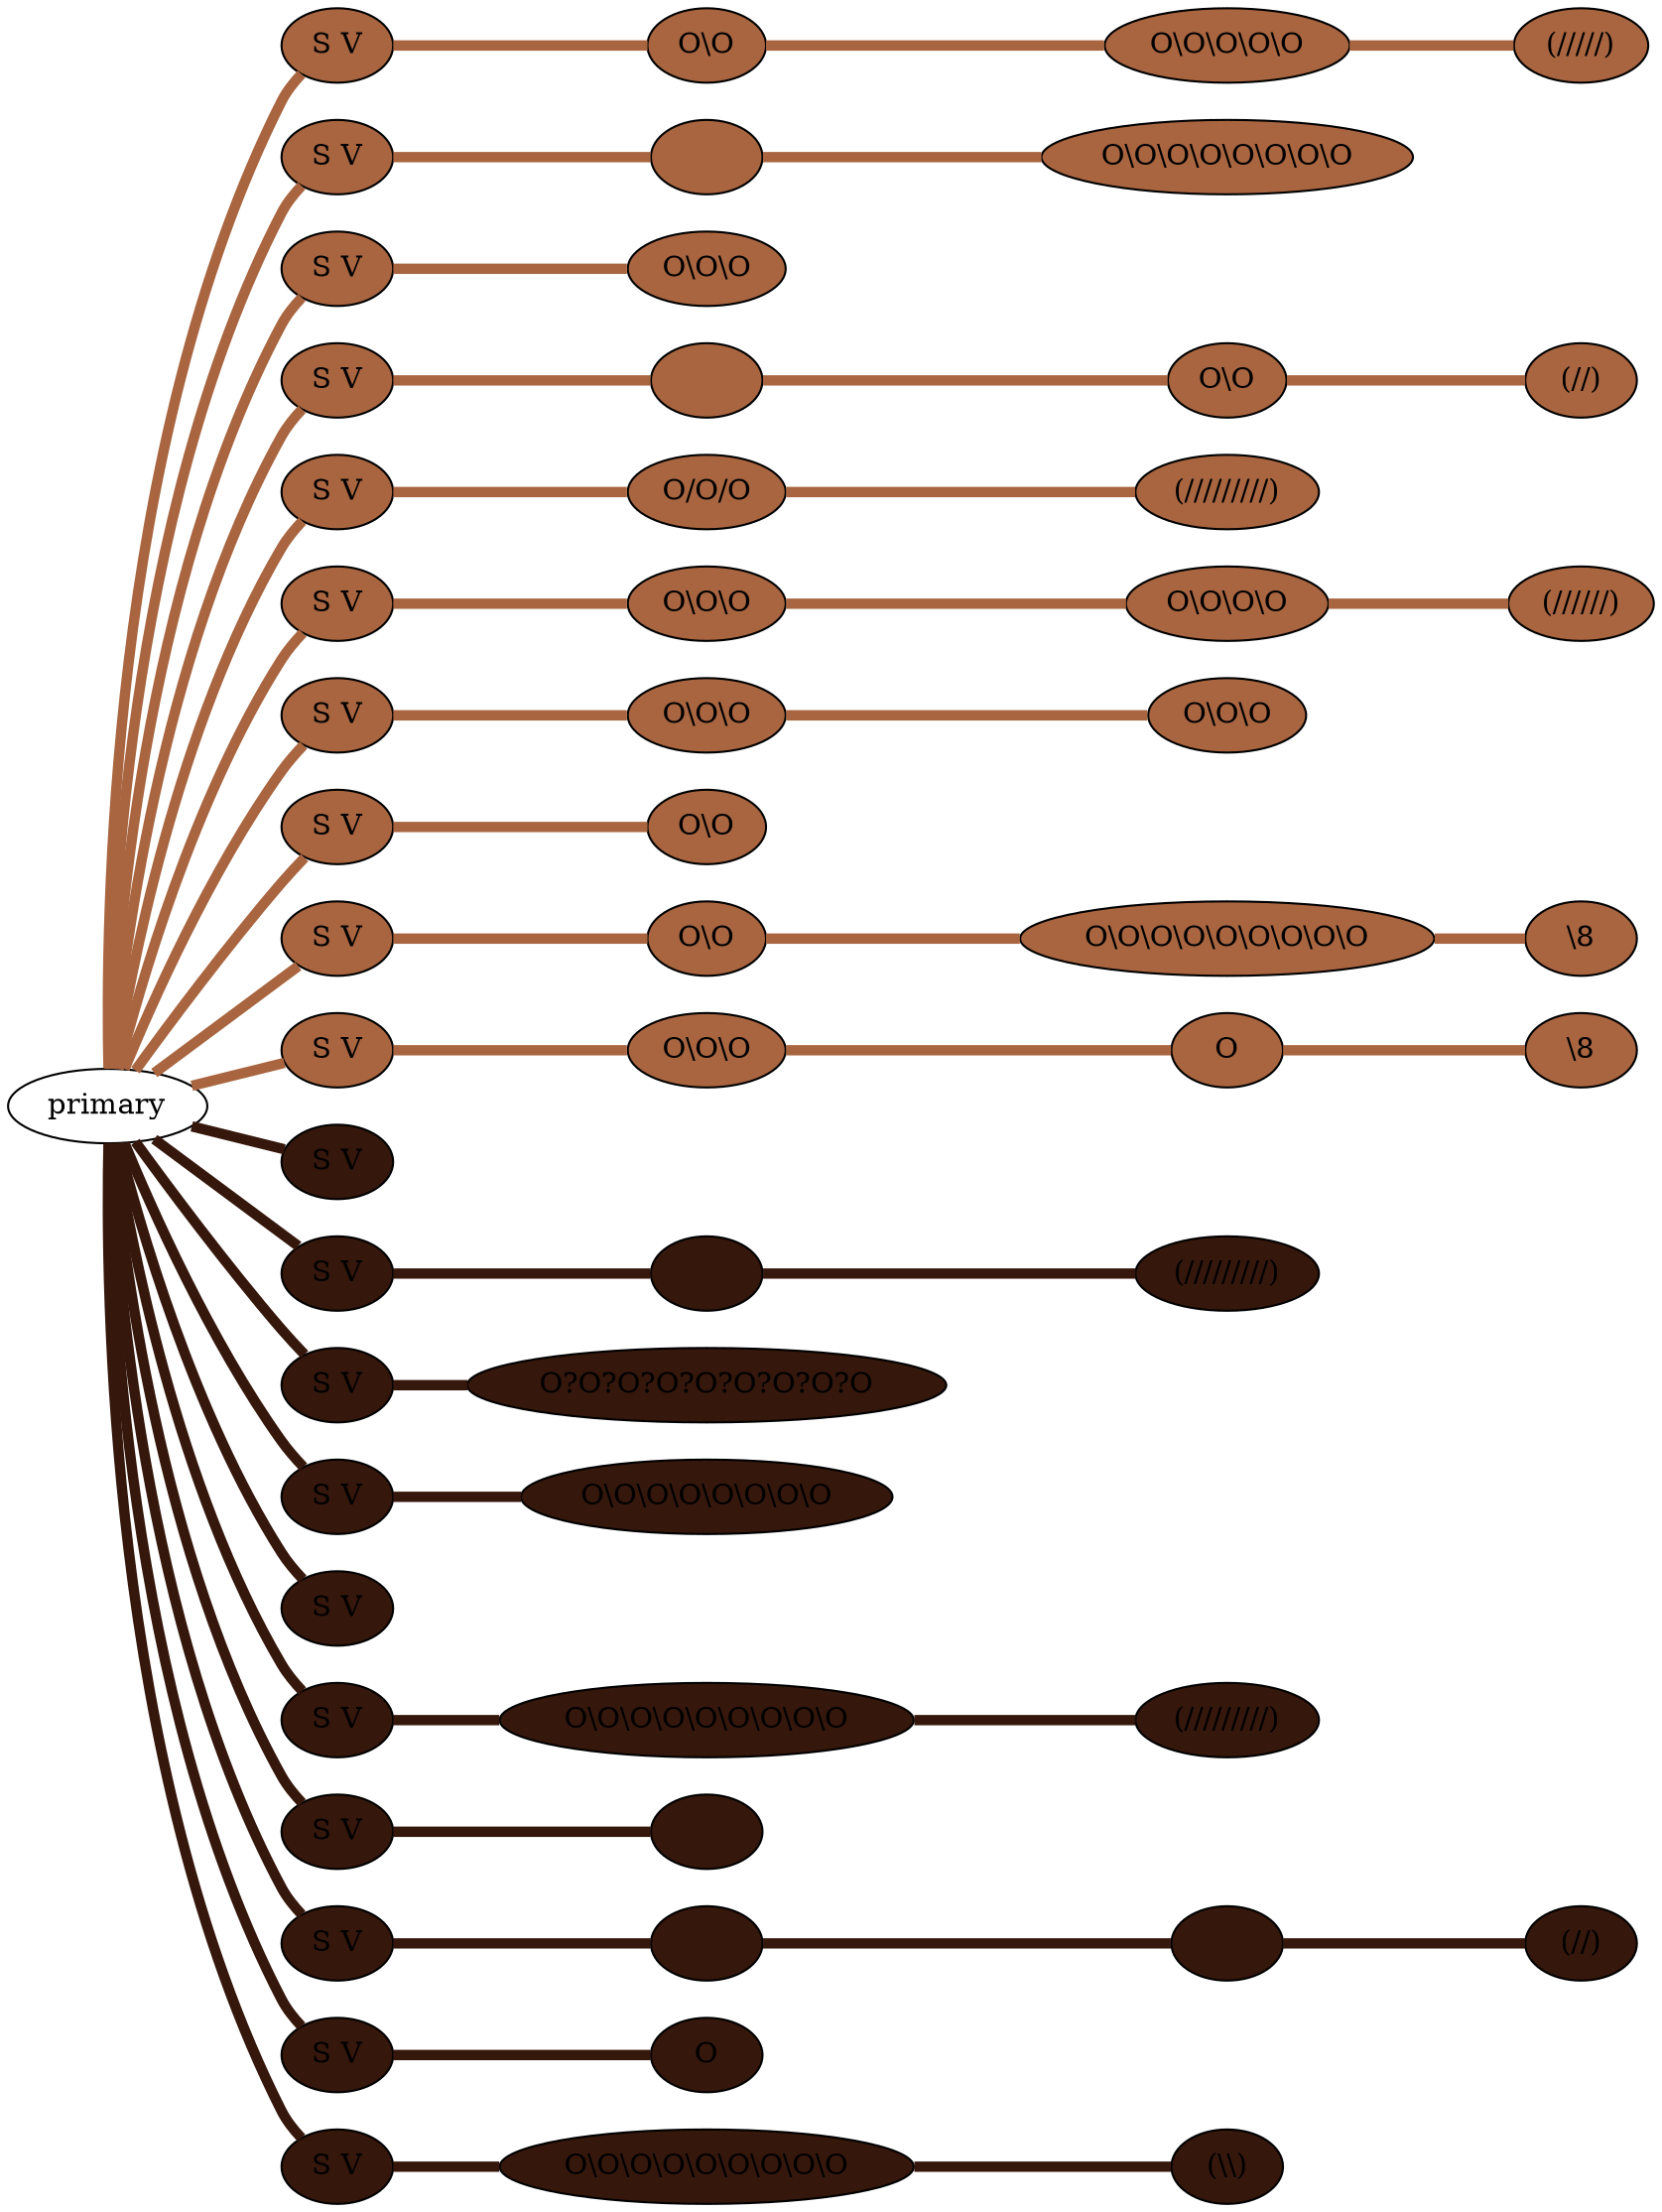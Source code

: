 graph {
 graph [rankdir=LR]
"1" [qtype="pendant_node", pendant_colors="#A86540", pendant_ply="S", pendant_attach="V", pendant_length="31", label="S V", style=filled, fillcolor="#A86540"]
"primary" -- "1" [qtype="pendant_link",penwidth=5,color="#A86540"]
"1:0" [qtype="knot_node", knot_value="2", knot_type="S", knot_position="3.5", knot_spin="Z", label="O\\O", style=filled, fillcolor="#A86540"]
"1" -- "1:0" [qtype="knot_link",penwidth=5,color="#A86540"]
"1:1" [qtype="knot_node", knot_value="5", knot_type="S", knot_position="10.0", knot_spin="Z", label="O\\O\\O\\O\\O", style=filled, fillcolor="#A86540"]
"1:0" -- "1:1" [qtype="knot_link",penwidth=5,color="#A86540"]
"1:2" [qtype="knot_node", knot_value="5", knot_type="L", knot_position="18.0", knot_spin="S", label="(/////)", style=filled, fillcolor="#A86540"]
"1:1" -- "1:2" [qtype="knot_link",penwidth=5,color="#A86540"]
"2" [qtype="pendant_node", pendant_colors="#A86540", pendant_ply="S", pendant_attach="V", pendant_length="11", label="S V", style=filled, fillcolor="#A86540"]
"primary" -- "2" [qtype="pendant_link",penwidth=5,color="#A86540"]
"2:0" [qtype="knot_node", knot_value="1", knot_type="URNS?L", knot_position="0", knot_spin="Z", label="", style=filled, fillcolor="#A86540"]
"2" -- "2:0" [qtype="knot_link",penwidth=5,color="#A86540"]
"2:1" [qtype="knot_node", knot_value="8", knot_type="S", knot_position="9.5", knot_spin="Z", label="O\\O\\O\\O\\O\\O\\O\\O", style=filled, fillcolor="#A86540"]
"2:0" -- "2:1" [qtype="knot_link",penwidth=5,color="#A86540"]
"3" [qtype="pendant_node", pendant_colors="#A86540", pendant_ply="S", pendant_attach="V", pendant_length="4", label="S V", style=filled, fillcolor="#A86540"]
"primary" -- "3" [qtype="pendant_link",penwidth=5,color="#A86540"]
"3:0" [qtype="knot_node", knot_value="3", knot_type="S", knot_position="3.5", knot_spin="Z", label="O\\O\\O", style=filled, fillcolor="#A86540"]
"3" -- "3:0" [qtype="knot_link",penwidth=5,color="#A86540"]
"4" [qtype="pendant_node", pendant_colors="#A86540", pendant_ply="S", pendant_attach="V", pendant_length="40", label="S V", style=filled, fillcolor="#A86540"]
"primary" -- "4" [qtype="pendant_link",penwidth=5,color="#A86540"]
"4:0" [qtype="knot_node", knot_value="1", knot_type="URNS?L", knot_position="0", knot_spin="Z", label="", style=filled, fillcolor="#A86540"]
"4" -- "4:0" [qtype="knot_link",penwidth=5,color="#A86540"]
"4:1" [qtype="knot_node", knot_value="2", knot_type="S", knot_position="10.0", knot_spin="Z", label="O\\O", style=filled, fillcolor="#A86540"]
"4:0" -- "4:1" [qtype="knot_link",penwidth=5,color="#A86540"]
"4:2" [qtype="knot_node", knot_value="2", knot_type="L", knot_position="19.5", knot_spin="S", label="(//)", style=filled, fillcolor="#A86540"]
"4:1" -- "4:2" [qtype="knot_link",penwidth=5,color="#A86540"]
"5" [qtype="pendant_node", pendant_colors="#A86540", pendant_ply="S", pendant_attach="V", pendant_length="32", label="S V", style=filled, fillcolor="#A86540"]
"primary" -- "5" [qtype="pendant_link",penwidth=5,color="#A86540"]
"5:0" [qtype="knot_node", knot_value="3", knot_type="S", knot_position="3.5", knot_spin="S", label="O/O/O", style=filled, fillcolor="#A86540"]
"5" -- "5:0" [qtype="knot_link",penwidth=5,color="#A86540"]
"5:1" [qtype="knot_node", knot_value="9", knot_type="L", knot_position="18.0", knot_spin="S", label="(/////////)", style=filled, fillcolor="#A86540"]
"5:0" -- "5:1" [qtype="knot_link",penwidth=5,color="#A86540"]
"6" [qtype="pendant_node", pendant_colors="#A86540", pendant_ply="S", pendant_attach="V", pendant_length="28", label="S V", style=filled, fillcolor="#A86540"]
"primary" -- "6" [qtype="pendant_link",penwidth=5,color="#A86540"]
"6:0" [qtype="knot_node", knot_value="3", knot_type="S", knot_position="4.0", knot_spin="Z", label="O\\O\\O", style=filled, fillcolor="#A86540"]
"6" -- "6:0" [qtype="knot_link",penwidth=5,color="#A86540"]
"6:1" [qtype="knot_node", knot_value="4", knot_type="S", knot_position="9.5", knot_spin="Z", label="O\\O\\O\\O", style=filled, fillcolor="#A86540"]
"6:0" -- "6:1" [qtype="knot_link",penwidth=5,color="#A86540"]
"6:2" [qtype="knot_node", knot_value="6", knot_type="L", knot_position="18.0", knot_spin="S", label="(//////)", style=filled, fillcolor="#A86540"]
"6:1" -- "6:2" [qtype="knot_link",penwidth=5,color="#A86540"]
"7" [qtype="pendant_node", pendant_colors="#A86540", pendant_ply="S", pendant_attach="V", pendant_length="44", label="S V", style=filled, fillcolor="#A86540"]
"primary" -- "7" [qtype="pendant_link",penwidth=5,color="#A86540"]
"7:0" [qtype="knot_node", knot_value="3", knot_type="S", knot_position="4.0", knot_spin="Z", label="O\\O\\O", style=filled, fillcolor="#A86540"]
"7" -- "7:0" [qtype="knot_link",penwidth=5,color="#A86540"]
"7:1" [qtype="knot_node", knot_value="3", knot_type="S", knot_position="10.0", knot_spin="Z", label="O\\O\\O", style=filled, fillcolor="#A86540"]
"7:0" -- "7:1" [qtype="knot_link",penwidth=5,color="#A86540"]
"8" [qtype="pendant_node", pendant_colors="#A86540", pendant_ply="S", pendant_attach="V", pendant_length="4", label="S V", style=filled, fillcolor="#A86540"]
"primary" -- "8" [qtype="pendant_link",penwidth=5,color="#A86540"]
"8:0" [qtype="knot_node", knot_value="2", knot_type="S", knot_position="3.5", knot_spin="Z", label="O\\O", style=filled, fillcolor="#A86540"]
"8" -- "8:0" [qtype="knot_link",penwidth=5,color="#A86540"]
"9" [qtype="pendant_node", pendant_colors="#A86540", pendant_ply="S", pendant_attach="V", pendant_length="35", label="S V", style=filled, fillcolor="#A86540"]
"primary" -- "9" [qtype="pendant_link",penwidth=5,color="#A86540"]
"9:0" [qtype="knot_node", knot_value="2", knot_type="S", knot_position="3.5", knot_spin="Z", label="O\\O", style=filled, fillcolor="#A86540"]
"9" -- "9:0" [qtype="knot_link",penwidth=5,color="#A86540"]
"9:1" [qtype="knot_node", knot_value="9", knot_type="S", knot_position="9.5", knot_spin="Z", label="O\\O\\O\\O\\O\\O\\O\\O\\O", style=filled, fillcolor="#A86540"]
"9:0" -- "9:1" [qtype="knot_link",penwidth=5,color="#A86540"]
"9:2" [qtype="knot_node", knot_value="1", knot_type="E", knot_position="19.5", knot_spin="Z", label="\\8", style=filled, fillcolor="#A86540"]
"9:1" -- "9:2" [qtype="knot_link",penwidth=5,color="#A86540"]
"10" [qtype="pendant_node", pendant_colors="#A86540", pendant_ply="S", pendant_attach="V", pendant_length="38", label="S V", style=filled, fillcolor="#A86540"]
"primary" -- "10" [qtype="pendant_link",penwidth=5,color="#A86540"]
"10:0" [qtype="knot_node", knot_value="3", knot_type="S", knot_position="4.5", knot_spin="Z", label="O\\O\\O", style=filled, fillcolor="#A86540"]
"10" -- "10:0" [qtype="knot_link",penwidth=5,color="#A86540"]
"10:1" [qtype="knot_node", knot_value="1", knot_type="S", knot_position="10.5", knot_spin="Z", label="O", style=filled, fillcolor="#A86540"]
"10:0" -- "10:1" [qtype="knot_link",penwidth=5,color="#A86540"]
"10:2" [qtype="knot_node", knot_value="1", knot_type="E", knot_position="19.0", knot_spin="Z", label="\\8", style=filled, fillcolor="#A86540"]
"10:1" -- "10:2" [qtype="knot_link",penwidth=5,color="#A86540"]
"11" [qtype="pendant_node", pendant_colors="#35170C", pendant_ply="S", pendant_attach="V", pendant_length="9", label="S V", style=filled, fillcolor="#35170C"]
"primary" -- "11" [qtype="pendant_link",penwidth=5,color="#35170C"]
"12" [qtype="pendant_node", pendant_colors="#35170C", pendant_ply="S", pendant_attach="V", pendant_length="37", label="S V", style=filled, fillcolor="#35170C"]
"primary" -- "12" [qtype="pendant_link",penwidth=5,color="#35170C"]
"12:0" [qtype="knot_node", knot_value="1", knot_type="URNS?L", knot_position="0", knot_spin="Z", label="", style=filled, fillcolor="#35170C"]
"12" -- "12:0" [qtype="knot_link",penwidth=5,color="#35170C"]
"12:1" [qtype="knot_node", knot_value="9", knot_type="L", knot_position="17.0", knot_spin="S", label="(/////////)", style=filled, fillcolor="#35170C"]
"12:0" -- "12:1" [qtype="knot_link",penwidth=5,color="#35170C"]
"13" [qtype="pendant_node", pendant_colors="#35170C", pendant_ply="S", pendant_attach="V", pendant_length="13", label="S V", style=filled, fillcolor="#35170C"]
"primary" -- "13" [qtype="pendant_link",penwidth=5,color="#35170C"]
"13:0" [qtype="knot_node", knot_value="9", knot_type="S", knot_position="10.0", knot_spin="UUZUUUUUU", label="O?O?O?O?O?O?O?O?O", style=filled, fillcolor="#35170C"]
"13" -- "13:0" [qtype="knot_link",penwidth=5,color="#35170C"]
"14" [qtype="pendant_node", pendant_colors="#35170C", pendant_ply="S", pendant_attach="V", pendant_length="13", label="S V", style=filled, fillcolor="#35170C"]
"primary" -- "14" [qtype="pendant_link",penwidth=5,color="#35170C"]
"14:0" [qtype="knot_node", knot_value="8", knot_type="S", knot_position="10.0", knot_spin="Z", label="O\\O\\O\\O\\O\\O\\O\\O", style=filled, fillcolor="#35170C"]
"14" -- "14:0" [qtype="knot_link",penwidth=5,color="#35170C"]
"15" [qtype="pendant_node", pendant_colors="#35170C", pendant_ply="S", pendant_attach="V", pendant_length="2", label="S V", style=filled, fillcolor="#35170C"]
"primary" -- "15" [qtype="pendant_link",penwidth=5,color="#35170C"]
"16" [qtype="pendant_node", pendant_colors="#35170C", pendant_ply="S", pendant_attach="V", pendant_length="28", label="S V", style=filled, fillcolor="#35170C"]
"primary" -- "16" [qtype="pendant_link",penwidth=5,color="#35170C"]
"16:0" [qtype="knot_node", knot_value="9", knot_type="S", knot_position="9.0", knot_spin="Z", label="O\\O\\O\\O\\O\\O\\O\\O\\O", style=filled, fillcolor="#35170C"]
"16" -- "16:0" [qtype="knot_link",penwidth=5,color="#35170C"]
"16:1" [qtype="knot_node", knot_value="9", knot_type="L", knot_position="18.5", knot_spin="S", label="(/////////)", style=filled, fillcolor="#35170C"]
"16:0" -- "16:1" [qtype="knot_link",penwidth=5,color="#35170C"]
"17" [qtype="pendant_node", pendant_colors="#35170C", pendant_ply="S", pendant_attach="V", pendant_length="12", label="S V", style=filled, fillcolor="#35170C"]
"primary" -- "17" [qtype="pendant_link",penwidth=5,color="#35170C"]
"17:0" [qtype="knot_node", knot_value="1", knot_type="URNS?L", knot_position="0", knot_spin="Z", label="", style=filled, fillcolor="#35170C"]
"17" -- "17:0" [qtype="knot_link",penwidth=5,color="#35170C"]
"18" [qtype="pendant_node", pendant_colors="#35170C", pendant_ply="S", pendant_attach="V", pendant_length="24", label="S V", style=filled, fillcolor="#35170C"]
"primary" -- "18" [qtype="pendant_link",penwidth=5,color="#35170C"]
"18:0" [qtype="knot_node", knot_value="1", knot_type="URNS?L", knot_position="0", knot_spin="Z", label="", style=filled, fillcolor="#35170C"]
"18" -- "18:0" [qtype="knot_link",penwidth=5,color="#35170C"]
"18:1" [qtype="knot_node", knot_value="1", knot_type="URNS?L", knot_position="0", knot_spin="Z", label="", style=filled, fillcolor="#35170C"]
"18:0" -- "18:1" [qtype="knot_link",penwidth=5,color="#35170C"]
"18:2" [qtype="knot_node", knot_value="2", knot_type="L", knot_position="15.0", knot_spin="S", label="(//)", style=filled, fillcolor="#35170C"]
"18:1" -- "18:2" [qtype="knot_link",penwidth=5,color="#35170C"]
"19" [qtype="pendant_node", pendant_colors="#35170C", pendant_ply="S", pendant_attach="V", pendant_length="37", label="S V", style=filled, fillcolor="#35170C"]
"primary" -- "19" [qtype="pendant_link",penwidth=5,color="#35170C"]
"19:0" [qtype="knot_node", knot_value="1", knot_type="S", knot_position="2.5", knot_spin="Z", label="O", style=filled, fillcolor="#35170C"]
"19" -- "19:0" [qtype="knot_link",penwidth=5,color="#35170C"]
"20" [qtype="pendant_node", pendant_colors="#35170C", pendant_ply="S", pendant_attach="V", pendant_length="33", label="S V", style=filled, fillcolor="#35170C"]
"primary" -- "20" [qtype="pendant_link",penwidth=5,color="#35170C"]
"20:0" [qtype="knot_node", knot_value="9", knot_type="S", knot_position="10.0", knot_spin="Z", label="O\\O\\O\\O\\O\\O\\O\\O\\O", style=filled, fillcolor="#35170C"]
"20" -- "20:0" [qtype="knot_link",penwidth=5,color="#35170C"]
"20:1" [qtype="knot_node", knot_value="2", knot_type="L", knot_position="17.5", knot_spin="Z", label="(\\\\)", style=filled, fillcolor="#35170C"]
"20:0" -- "20:1" [qtype="knot_link",penwidth=5,color="#35170C"]
}
